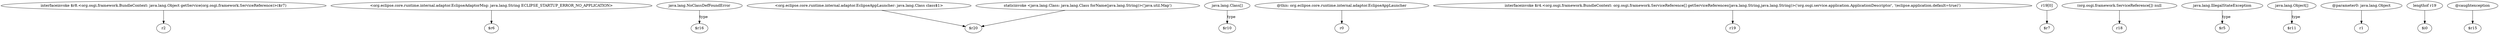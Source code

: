 digraph g {
0[label="interfaceinvoke $r8.<org.osgi.framework.BundleContext: java.lang.Object getService(org.osgi.framework.ServiceReference)>($r7)"]
1[label="r2"]
0->1[label=""]
2[label="<org.eclipse.core.runtime.internal.adaptor.EclipseAdaptorMsg: java.lang.String ECLIPSE_STARTUP_ERROR_NO_APPLICATION>"]
3[label="$r6"]
2->3[label=""]
4[label="java.lang.NoClassDefFoundError"]
5[label="$r16"]
4->5[label="type"]
6[label="<org.eclipse.core.runtime.internal.adaptor.EclipseAppLauncher: java.lang.Class class$1>"]
7[label="$r20"]
6->7[label=""]
8[label="java.lang.Class[]"]
9[label="$r10"]
8->9[label="type"]
10[label="@this: org.eclipse.core.runtime.internal.adaptor.EclipseAppLauncher"]
11[label="r0"]
10->11[label=""]
12[label="interfaceinvoke $r4.<org.osgi.framework.BundleContext: org.osgi.framework.ServiceReference[] getServiceReferences(java.lang.String,java.lang.String)>('org.osgi.service.application.ApplicationDescriptor', '(eclipse.application.default=true)')"]
13[label="r19"]
12->13[label=""]
14[label="r19[0]"]
15[label="$r7"]
14->15[label=""]
16[label="(org.osgi.framework.ServiceReference[]) null"]
17[label="r18"]
16->17[label=""]
18[label="java.lang.IllegalStateException"]
19[label="$r5"]
18->19[label="type"]
20[label="staticinvoke <java.lang.Class: java.lang.Class forName(java.lang.String)>('java.util.Map')"]
20->7[label=""]
21[label="java.lang.Object[]"]
22[label="$r11"]
21->22[label="type"]
23[label="@parameter0: java.lang.Object"]
24[label="r1"]
23->24[label=""]
25[label="lengthof r19"]
26[label="$i0"]
25->26[label=""]
27[label="@caughtexception"]
28[label="$r15"]
27->28[label=""]
}